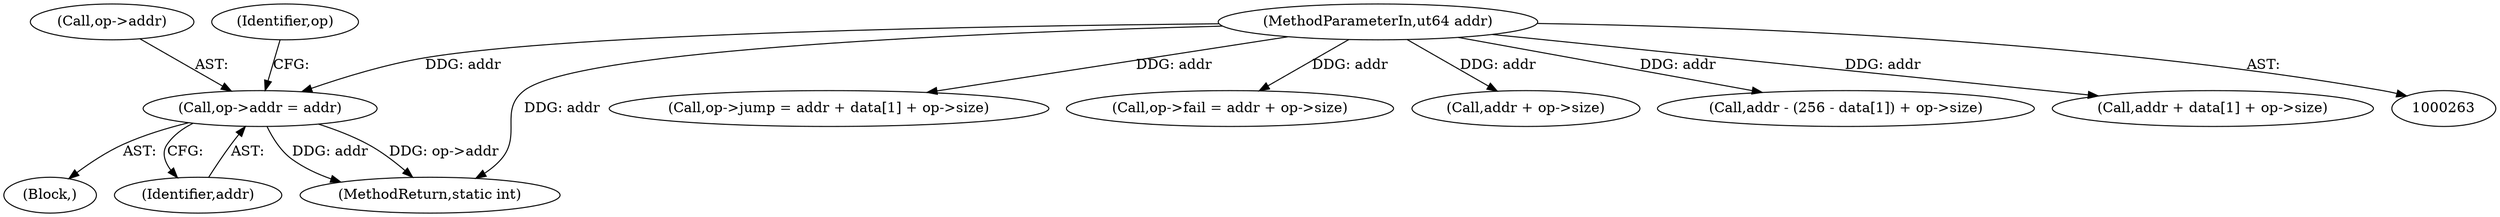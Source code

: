 digraph "0_radare2_bbb4af56003c1afdad67af0c4339267ca38b1017@pointer" {
"1000296" [label="(Call,op->addr = addr)"];
"1000266" [label="(MethodParameterIn,ut64 addr)"];
"1000297" [label="(Call,op->addr)"];
"1001167" [label="(Call,op->jump = addr + data[1] + op->size)"];
"1001196" [label="(Call,op->fail = addr + op->size)"];
"1001200" [label="(Call,addr + op->size)"];
"1000303" [label="(Identifier,op)"];
"1000296" [label="(Call,op->addr = addr)"];
"1001185" [label="(Call,addr - (256 - data[1]) + op->size)"];
"1001171" [label="(Call,addr + data[1] + op->size)"];
"1000266" [label="(MethodParameterIn,ut64 addr)"];
"1000269" [label="(Block,)"];
"1000300" [label="(Identifier,addr)"];
"1001715" [label="(MethodReturn,static int)"];
"1000296" -> "1000269"  [label="AST: "];
"1000296" -> "1000300"  [label="CFG: "];
"1000297" -> "1000296"  [label="AST: "];
"1000300" -> "1000296"  [label="AST: "];
"1000303" -> "1000296"  [label="CFG: "];
"1000296" -> "1001715"  [label="DDG: addr"];
"1000296" -> "1001715"  [label="DDG: op->addr"];
"1000266" -> "1000296"  [label="DDG: addr"];
"1000266" -> "1000263"  [label="AST: "];
"1000266" -> "1001715"  [label="DDG: addr"];
"1000266" -> "1001167"  [label="DDG: addr"];
"1000266" -> "1001171"  [label="DDG: addr"];
"1000266" -> "1001185"  [label="DDG: addr"];
"1000266" -> "1001196"  [label="DDG: addr"];
"1000266" -> "1001200"  [label="DDG: addr"];
}
